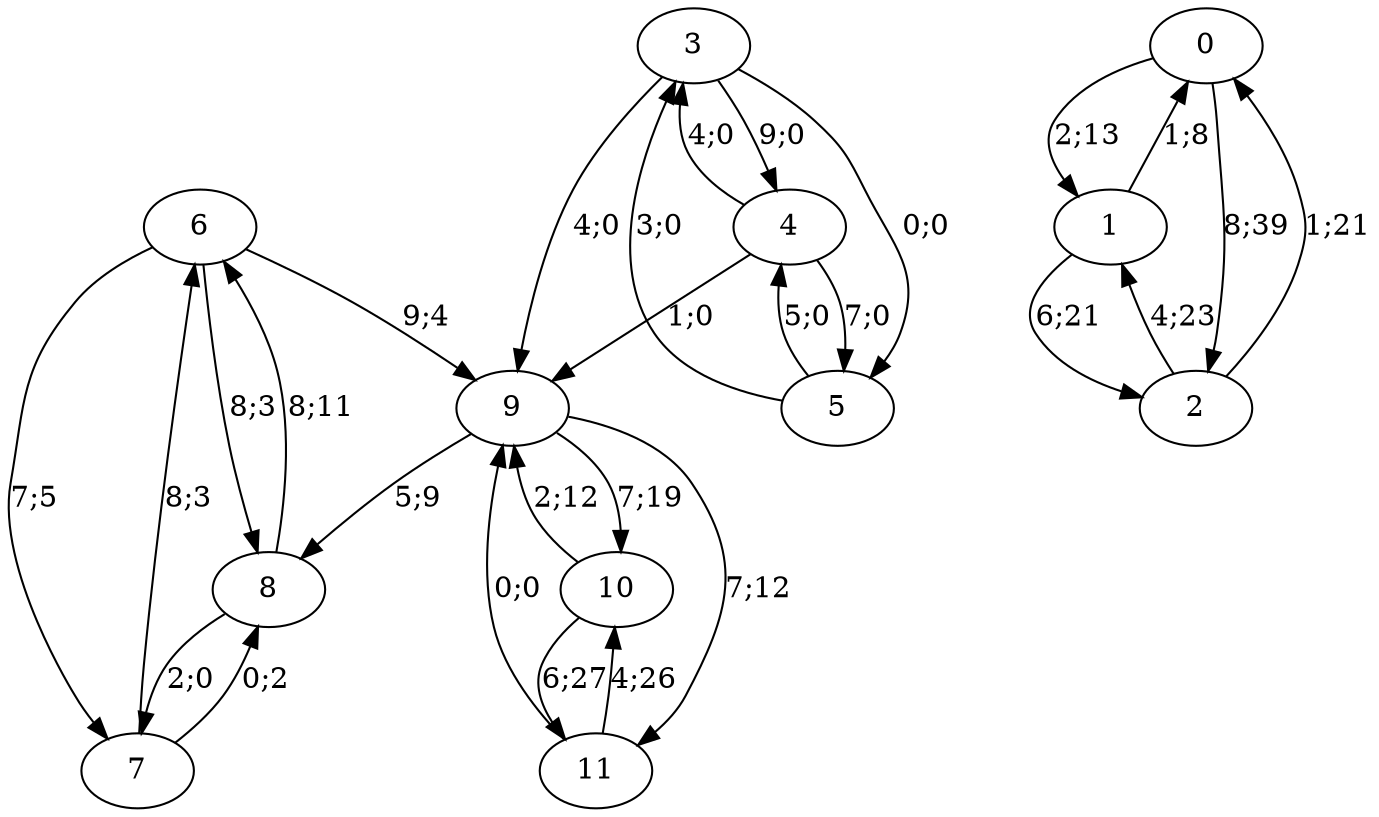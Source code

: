 digraph graph329 {














6 -> 9 [color=black,label="9;4"]
6 -> 7 [color=black,label="7;5"]
6 -> 8 [color=black,label="8;3"]


7 -> 6 [color=black,label="8;3"]
7 -> 8 [color=black,label="0;2"]


8 -> 6 [color=black,label="8;11"]
8 -> 7 [color=black,label="2;0"]


























9 -> 8 [color=black,label="5;9"]
9 -> 10 [color=black,label="7;19"]
9 -> 11 [color=black,label="7;12"]


10 -> 9 [color=black,label="2;12"]
10 -> 11 [color=black,label="6;27"]


11 -> 9 [color=black,label="0;0"]
11 -> 10 [color=black,label="4;26"]


0 -> 1 [color=black,label="2;13"]
0 -> 2 [color=black,label="8;39"]


1 -> 0 [color=black,label="1;8"]
1 -> 2 [color=black,label="6;21"]


2 -> 0 [color=black,label="1;21"]
2 -> 1 [color=black,label="4;23"]


























3 -> 9 [color=black,label="4;0"]
3 -> 4 [color=black,label="9;0"]
3 -> 5 [color=black,label="0;0"]


4 -> 9 [color=black,label="1;0"]
4 -> 3 [color=black,label="4;0"]
4 -> 5 [color=black,label="7;0"]


5 -> 3 [color=black,label="3;0"]
5 -> 4 [color=black,label="5;0"]













}